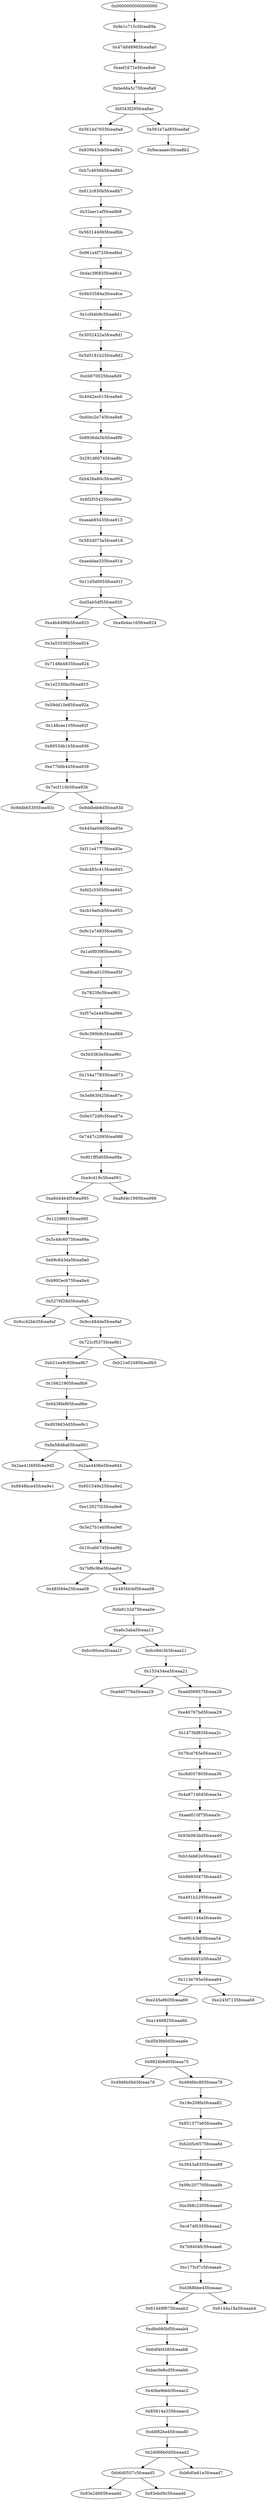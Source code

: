 strict digraph "" {
	graph [bb="0,0,737.58,8748"];
	node [label="\N"];
	"0x0000000000000000"	 [height=0.5,
		pos="371.44,8730",
		width=2.4914];
	"0x9e1c715c5fcea89a"	 [height=0.5,
		pos="371.44,8658",
		width=2.3651];
	"0x0000000000000000" -> "0x9e1c715c5fcea89a"	 [pos="e,371.44,8676.4 371.44,8711.8 371.44,8704.1 371.44,8695 371.44,8686.4"];
	"0x474848965fcea8a0"	 [height=0.5,
		pos="371.44,8586",
		width=2.4012];
	"0x9e1c715c5fcea89a" -> "0x474848965fcea8a0"	 [pos="e,371.44,8604.4 371.44,8639.8 371.44,8632.1 371.44,8623 371.44,8614.4"];
	"0xaef1672e5fcea8a6"	 [height=0.5,
		pos="371.44,8514",
		width=2.3109];
	"0x474848965fcea8a0" -> "0xaef1672e5fcea8a6"	 [pos="e,371.44,8532.4 371.44,8567.8 371.44,8560.1 371.44,8551 371.44,8542.4"];
	"0xbe46a5c75fcea8a9"	 [height=0.5,
		pos="371.44,8442",
		width=2.3651];
	"0xaef1672e5fcea8a6" -> "0xbe46a5c75fcea8a9"	 [pos="e,371.44,8460.4 371.44,8495.8 371.44,8488.1 371.44,8479 371.44,8470.4"];
	"0xf343f295fcea8ac"	 [height=0.5,
		pos="371.44,8370",
		width=2.1845];
	"0xbe46a5c75fcea8a9" -> "0xf343f295fcea8ac"	 [pos="e,371.44,8388.4 371.44,8423.8 371.44,8416.1 371.44,8407 371.44,8398.4"];
	"0x561bd7655fcea8ad"	 [height=0.5,
		pos="277.44,8298",
		width=2.4012];
	"0xf343f295fcea8ac" -> "0x561bd7655fcea8ad"	 [pos="e,300.31,8315.5 348.69,8352.6 336.65,8343.4 321.7,8331.9 308.6,8321.9"];
	"0x561b7ad85fcea8af"	 [height=0.5,
		pos="466.44,8298",
		width=2.347];
	"0xf343f295fcea8ac" -> "0x561b7ad85fcea8af"	 [pos="e,443.33,8315.5 394.44,8352.6 406.72,8343.3 422,8331.7 435.33,8321.6"];
	"0x839b43cb5fcea8b3"	 [height=0.5,
		pos="277.44,8226",
		width=2.4012];
	"0x561bd7655fcea8ad" -> "0x839b43cb5fcea8b3"	 [pos="e,277.44,8244.4 277.44,8279.8 277.44,8272.1 277.44,8263 277.44,8254.4"];
	"0x9acaaaec5fcea8b2"	 [height=0.5,
		pos="466.44,8226",
		width=2.3109];
	"0x561b7ad85fcea8af" -> "0x9acaaaec5fcea8b2"	 [pos="e,466.44,8244.4 466.44,8279.8 466.44,8272.1 466.44,8263 466.44,8254.4"];
	"0xb7c4656b5fcea8b5"	 [height=0.5,
		pos="277.44,8154",
		width=2.4012];
	"0x839b43cb5fcea8b3" -> "0xb7c4656b5fcea8b5"	 [pos="e,277.44,8172.4 277.44,8207.8 277.44,8200.1 277.44,8191 277.44,8182.4"];
	"0x612c830b5fcea8b7"	 [height=0.5,
		pos="277.44,8082",
		width=2.4012];
	"0xb7c4656b5fcea8b5" -> "0x612c830b5fcea8b7"	 [pos="e,277.44,8100.4 277.44,8135.8 277.44,8128.1 277.44,8119 277.44,8110.4"];
	"0x32aec1af5fcea8b8"	 [height=0.5,
		pos="277.44,8010",
		width=2.3109];
	"0x612c830b5fcea8b7" -> "0x32aec1af5fcea8b8"	 [pos="e,277.44,8028.4 277.44,8063.8 277.44,8056.1 277.44,8047 277.44,8038.4"];
	"0x563144065fcea8bb"	 [height=0.5,
		pos="277.44,7938",
		width=2.4192];
	"0x32aec1af5fcea8b8" -> "0x563144065fcea8bb"	 [pos="e,277.44,7956.4 277.44,7991.8 277.44,7984.1 277.44,7975 277.44,7966.4"];
	"0x961a4f725fcea8bd"	 [height=0.5,
		pos="277.44,7866",
		width=2.3651];
	"0x563144065fcea8bb" -> "0x961a4f725fcea8bd"	 [pos="e,277.44,7884.4 277.44,7919.8 277.44,7912.1 277.44,7903 277.44,7894.4"];
	"0xdac3f6835fcea8c4"	 [height=0.5,
		pos="277.44,7794",
		width=2.329];
	"0x961a4f725fcea8bd" -> "0xdac3f6835fcea8c4"	 [pos="e,277.44,7812.4 277.44,7847.8 277.44,7840.1 277.44,7831 277.44,7822.4"];
	"0x9b53584a5fcea8ce"	 [height=0.5,
		pos="277.44,7722",
		width=2.3651];
	"0xdac3f6835fcea8c4" -> "0x9b53584a5fcea8ce"	 [pos="e,277.44,7740.4 277.44,7775.8 277.44,7768.1 277.44,7759 277.44,7750.4"];
	"0x1cf44b9c5fcea8d1"	 [height=0.5,
		pos="277.44,7650",
		width=2.347];
	"0x9b53584a5fcea8ce" -> "0x1cf44b9c5fcea8d1"	 [pos="e,277.44,7668.4 277.44,7703.8 277.44,7696.1 277.44,7687 277.44,7678.4"];
	"0x3052422a5fcea8d1"	 [height=0.5,
		pos="277.44,7578",
		width=2.4012];
	"0x1cf44b9c5fcea8d1" -> "0x3052422a5fcea8d1"	 [pos="e,277.44,7596.4 277.44,7631.8 277.44,7624.1 277.44,7615 277.44,7606.4"];
	"0x5d5181b25fcea8d2"	 [height=0.5,
		pos="277.44,7506",
		width=2.4192];
	"0x3052422a5fcea8d1" -> "0x5d5181b25fcea8d2"	 [pos="e,277.44,7524.4 277.44,7559.8 277.44,7552.1 277.44,7543 277.44,7534.4"];
	"0xd4870025fcea8d9"	 [height=0.5,
		pos="277.44,7434",
		width=2.2929];
	"0x5d5181b25fcea8d2" -> "0xd4870025fcea8d9"	 [pos="e,277.44,7452.4 277.44,7487.8 277.44,7480.1 277.44,7471 277.44,7462.4"];
	"0x40d2ec015fcea8e6"	 [height=0.5,
		pos="277.44,7362",
		width=2.3651];
	"0xd4870025fcea8d9" -> "0x40d2ec015fcea8e6"	 [pos="e,277.44,7380.4 277.44,7415.8 277.44,7408.1 277.44,7399 277.44,7390.4"];
	"0xd0ec2e745fcea8e8"	 [height=0.5,
		pos="277.44,7290",
		width=2.3651];
	"0x40d2ec015fcea8e6" -> "0xd0ec2e745fcea8e8"	 [pos="e,277.44,7308.4 277.44,7343.8 277.44,7336.1 277.44,7327 277.44,7318.4"];
	"0x8936da5b5fcea8f9"	 [height=0.5,
		pos="277.44,7218",
		width=2.3651];
	"0xd0ec2e745fcea8e8" -> "0x8936da5b5fcea8f9"	 [pos="e,277.44,7236.4 277.44,7271.8 277.44,7264.1 277.44,7255 277.44,7246.4"];
	"0x291d60745fcea8fc"	 [height=0.5,
		pos="277.44,7146",
		width=2.3651];
	"0x8936da5b5fcea8f9" -> "0x291d60745fcea8fc"	 [pos="e,277.44,7164.4 277.44,7199.8 277.44,7192.1 277.44,7183 277.44,7174.4"];
	"0xb426a80c5fcea902"	 [height=0.5,
		pos="277.44,7074",
		width=2.3831];
	"0x291d60745fcea8fc" -> "0xb426a80c5fcea902"	 [pos="e,277.44,7092.4 277.44,7127.8 277.44,7120.1 277.44,7111 277.44,7102.4"];
	"0x8f2f35425fcea90e"	 [height=0.5,
		pos="277.44,7002",
		width=2.3109];
	"0xb426a80c5fcea902" -> "0x8f2f35425fcea90e"	 [pos="e,277.44,7020.4 277.44,7055.8 277.44,7048.1 277.44,7039 277.44,7030.4"];
	"0xaeab85435fcea913"	 [height=0.5,
		pos="277.44,6930",
		width=2.3651];
	"0x8f2f35425fcea90e" -> "0xaeab85435fcea913"	 [pos="e,277.44,6948.4 277.44,6983.8 277.44,6976.1 277.44,6967 277.44,6958.4"];
	"0x582d073a5fcea918"	 [height=0.5,
		pos="277.44,6858",
		width=2.4012];
	"0xaeab85435fcea913" -> "0x582d073a5fcea918"	 [pos="e,277.44,6876.4 277.44,6911.8 277.44,6904.1 277.44,6895 277.44,6886.4"];
	"0xaeddae335fcea91d"	 [height=0.5,
		pos="277.44,6786",
		width=2.3651];
	"0x582d073a5fcea918" -> "0xaeddae335fcea91d"	 [pos="e,277.44,6804.4 277.44,6839.8 277.44,6832.1 277.44,6823 277.44,6814.4"];
	"0x11d5d0055fcea91f"	 [height=0.5,
		pos="277.44,6714",
		width=2.3651];
	"0xaeddae335fcea91d" -> "0x11d5d0055fcea91f"	 [pos="e,277.44,6732.4 277.44,6767.8 277.44,6760.1 277.44,6751 277.44,6742.4"];
	"0xd5ab5df55fcea920"	 [height=0.5,
		pos="277.44,6642",
		width=2.3651];
	"0x11d5d0055fcea91f" -> "0xd5ab5df55fcea920"	 [pos="e,277.44,6660.4 277.44,6695.8 277.44,6688.1 277.44,6679 277.44,6670.4"];
	"0xa4b4496b5fcea923"	 [height=0.5,
		pos="182.44,6570",
		width=2.4012];
	"0xd5ab5df55fcea920" -> "0xa4b4496b5fcea923"	 [pos="e,205.56,6587.5 254.45,6624.6 242.17,6615.3 226.88,6603.7 213.56,6593.6"];
	"0xa4b4ac165fcea924"	 [height=0.5,
		pos="372.44,6570",
		width=2.3651];
	"0xd5ab5df55fcea920" -> "0xa4b4ac165fcea924"	 [pos="e,349.33,6587.5 300.44,6624.6 312.72,6615.3 328,6603.7 341.33,6593.6"];
	"0x3a5353025fcea924"	 [height=0.5,
		pos="182.44,6498",
		width=2.4012];
	"0xa4b4496b5fcea923" -> "0x3a5353025fcea924"	 [pos="e,182.44,6516.4 182.44,6551.8 182.44,6544.1 182.44,6535 182.44,6526.4"];
	"0x7148b4835fcea924"	 [height=0.5,
		pos="182.44,6426",
		width=2.4192];
	"0x3a5353025fcea924" -> "0x7148b4835fcea924"	 [pos="e,182.44,6444.4 182.44,6479.8 182.44,6472.1 182.44,6463 182.44,6454.4"];
	"0x1e2330bc5fcea925"	 [height=0.5,
		pos="182.44,6354",
		width=2.3831];
	"0x7148b4835fcea924" -> "0x1e2330bc5fcea925"	 [pos="e,182.44,6372.4 182.44,6407.8 182.44,6400.1 182.44,6391 182.44,6382.4"];
	"0x59dd10e85fcea92a"	 [height=0.5,
		pos="182.44,6282",
		width=2.3831];
	"0x1e2330bc5fcea925" -> "0x59dd10e85fcea92a"	 [pos="e,182.44,6300.4 182.44,6335.8 182.44,6328.1 182.44,6319 182.44,6310.4"];
	"0x148cee105fcea92f"	 [height=0.5,
		pos="182.44,6210",
		width=2.329];
	"0x59dd10e85fcea92a" -> "0x148cee105fcea92f"	 [pos="e,182.44,6228.4 182.44,6263.8 182.44,6256.1 182.44,6247 182.44,6238.4"];
	"0x8953db1b5fcea936"	 [height=0.5,
		pos="182.44,6138",
		width=2.4192];
	"0x148cee105fcea92f" -> "0x8953db1b5fcea936"	 [pos="e,182.44,6156.4 182.44,6191.8 182.44,6184.1 182.44,6175 182.44,6166.4"];
	"0xe77b6b445fcea938"	 [height=0.5,
		pos="182.44,6066",
		width=2.4012];
	"0x8953db1b5fcea936" -> "0xe77b6b445fcea938"	 [pos="e,182.44,6084.4 182.44,6119.8 182.44,6112.1 182.44,6103 182.44,6094.4"];
	"0x7ecf110b5fcea93b"	 [height=0.5,
		pos="182.44,5994",
		width=2.347];
	"0xe77b6b445fcea938" -> "0x7ecf110b5fcea93b"	 [pos="e,182.44,6012.4 182.44,6047.8 182.44,6040.1 182.44,6031 182.44,6022.4"];
	"0x9ddb65395fcea93c"	 [height=0.5,
		pos="86.442,5922",
		width=2.4012];
	"0x7ecf110b5fcea93b" -> "0x9ddb65395fcea93c"	 [pos="e,109.8,5939.5 159.2,5976.6 146.8,5967.3 131.35,5955.7 117.88,5945.6"];
	"0x9ddbdb6d5fcea93d"	 [height=0.5,
		pos="278.44,5922",
		width=2.4192];
	"0x7ecf110b5fcea93b" -> "0x9ddbdb6d5fcea93d"	 [pos="e,255.08,5939.5 205.68,5976.6 218.09,5967.3 233.54,5955.7 247,5945.6"];
	"0x445ae0dd5fcea93e"	 [height=0.5,
		pos="278.44,5850",
		width=2.3651];
	"0x9ddbdb6d5fcea93d" -> "0x445ae0dd5fcea93e"	 [pos="e,278.44,5868.4 278.44,5903.8 278.44,5896.1 278.44,5887 278.44,5878.4"];
	"0xf11e47775fcea93e"	 [height=0.5,
		pos="278.44,5778",
		width=2.347];
	"0x445ae0dd5fcea93e" -> "0xf11e47775fcea93e"	 [pos="e,278.44,5796.4 278.44,5831.8 278.44,5824.1 278.44,5815 278.44,5806.4"];
	"0xdc485c415fcea945"	 [height=0.5,
		pos="278.44,5706",
		width=2.3831];
	"0xf11e47775fcea93e" -> "0xdc485c415fcea945"	 [pos="e,278.44,5724.4 278.44,5759.8 278.44,5752.1 278.44,5743 278.44,5734.4"];
	"0xfd2c53055fcea945"	 [height=0.5,
		pos="278.44,5634",
		width=2.3651];
	"0xdc485c415fcea945" -> "0xfd2c53055fcea945"	 [pos="e,278.44,5652.4 278.44,5687.8 278.44,5680.1 278.44,5671 278.44,5662.4"];
	"0xcb16a0cb5fcea955"	 [height=0.5,
		pos="278.44,5562",
		width=2.3651];
	"0xfd2c53055fcea945" -> "0xcb16a0cb5fcea955"	 [pos="e,278.44,5580.4 278.44,5615.8 278.44,5608.1 278.44,5599 278.44,5590.4"];
	"0x9c1a74835fcea95b"	 [height=0.5,
		pos="278.44,5490",
		width=2.3831];
	"0xcb16a0cb5fcea955" -> "0x9c1a74835fcea95b"	 [pos="e,278.44,5508.4 278.44,5543.8 278.44,5536.1 278.44,5527 278.44,5518.4"];
	"0x1a0f039f5fcea95c"	 [height=0.5,
		pos="278.44,5418",
		width=2.3109];
	"0x9c1a74835fcea95b" -> "0x1a0f039f5fcea95c"	 [pos="e,278.44,5436.4 278.44,5471.8 278.44,5464.1 278.44,5455 278.44,5446.4"];
	"0xa68ca0105fcea95f"	 [height=0.5,
		pos="278.44,5346",
		width=2.329];
	"0x1a0f039f5fcea95c" -> "0xa68ca0105fcea95f"	 [pos="e,278.44,5364.4 278.44,5399.8 278.44,5392.1 278.44,5383 278.44,5374.4"];
	"0x78239c5fcea961"	 [height=0.5,
		pos="278.44,5274",
		width=2.1484];
	"0xa68ca0105fcea95f" -> "0x78239c5fcea961"	 [pos="e,278.44,5292.4 278.44,5327.8 278.44,5320.1 278.44,5311 278.44,5302.4"];
	"0xf57e2e445fcea966"	 [height=0.5,
		pos="278.44,5202",
		width=2.347];
	"0x78239c5fcea961" -> "0xf57e2e445fcea966"	 [pos="e,278.44,5220.4 278.44,5255.8 278.44,5248.1 278.44,5239 278.44,5230.4"];
	"0x9c390b9c5fcea968"	 [height=0.5,
		pos="278.44,5130",
		width=2.3831];
	"0xf57e2e445fcea966" -> "0x9c390b9c5fcea968"	 [pos="e,278.44,5148.4 278.44,5183.8 278.44,5176.1 278.44,5167 278.44,5158.4"];
	"0x5b5363e5fcea96c"	 [height=0.5,
		pos="278.44,5058",
		width=2.2567];
	"0x9c390b9c5fcea968" -> "0x5b5363e5fcea96c"	 [pos="e,278.44,5076.4 278.44,5111.8 278.44,5104.1 278.44,5095 278.44,5086.4"];
	"0x154a77835fcea973"	 [height=0.5,
		pos="278.44,4986",
		width=2.4012];
	"0x5b5363e5fcea96c" -> "0x154a77835fcea973"	 [pos="e,278.44,5004.4 278.44,5039.8 278.44,5032.1 278.44,5023 278.44,5014.4"];
	"0x5e863f425fcea97e"	 [height=0.5,
		pos="278.44,4914",
		width=2.347];
	"0x154a77835fcea973" -> "0x5e863f425fcea97e"	 [pos="e,278.44,4932.4 278.44,4967.8 278.44,4960.1 278.44,4951 278.44,4942.4"];
	"0x9e372d9c5fcea97e"	 [height=0.5,
		pos="278.44,4842",
		width=2.3651];
	"0x5e863f425fcea97e" -> "0x9e372d9c5fcea97e"	 [pos="e,278.44,4860.4 278.44,4895.8 278.44,4888.1 278.44,4879 278.44,4870.4"];
	"0x7447c2095fcea988"	 [height=0.5,
		pos="278.44,4770",
		width=2.4012];
	"0x9e372d9c5fcea97e" -> "0x7447c2095fcea988"	 [pos="e,278.44,4788.4 278.44,4823.8 278.44,4816.1 278.44,4807 278.44,4798.4"];
	"0x901ff5d65fcea98a"	 [height=0.5,
		pos="278.44,4698",
		width=2.3109];
	"0x7447c2095fcea988" -> "0x901ff5d65fcea98a"	 [pos="e,278.44,4716.4 278.44,4751.8 278.44,4744.1 278.44,4735 278.44,4726.4"];
	"0xe4cd19c5fcea991"	 [height=0.5,
		pos="278.44,4626",
		width=2.2567];
	"0x901ff5d65fcea98a" -> "0xe4cd19c5fcea991"	 [pos="e,278.44,4644.4 278.44,4679.8 278.44,4672.1 278.44,4663 278.44,4654.4"];
	"0xa8d44b4f5fcea995"	 [height=0.5,
		pos="184.44,4554",
		width=2.3651];
	"0xe4cd19c5fcea991" -> "0xa8d44b4f5fcea995"	 [pos="e,207.31,4571.5 255.69,4608.6 243.65,4599.4 228.7,4587.9 215.6,4577.9"];
	"0xa8d4c1995fcea996"	 [height=0.5,
		pos="373.44,4554",
		width=2.3831];
	"0xe4cd19c5fcea991" -> "0xa8d4c1995fcea996"	 [pos="e,350.33,4571.5 301.44,4608.6 313.72,4599.3 329,4587.7 342.33,4577.6"];
	"0x1229f6f15fcea995"	 [height=0.5,
		pos="184.44,4482",
		width=2.329];
	"0xa8d44b4f5fcea995" -> "0x1229f6f15fcea995"	 [pos="e,184.44,4500.4 184.44,4535.8 184.44,4528.1 184.44,4519 184.44,4510.4"];
	"0x5c48c6075fcea99a"	 [height=0.5,
		pos="184.44,4410",
		width=2.3651];
	"0x1229f6f15fcea995" -> "0x5c48c6075fcea99a"	 [pos="e,184.44,4428.4 184.44,4463.8 184.44,4456.1 184.44,4447 184.44,4438.4"];
	"0x69c843da5fcea9a0"	 [height=0.5,
		pos="184.44,4338",
		width=2.3651];
	"0x5c48c6075fcea99a" -> "0x69c843da5fcea9a0"	 [pos="e,184.44,4356.4 184.44,4391.8 184.44,4384.1 184.44,4375 184.44,4366.4"];
	"0xb992ec675fcea9a4"	 [height=0.5,
		pos="184.44,4266",
		width=2.3651];
	"0x69c843da5fcea9a0" -> "0xb992ec675fcea9a4"	 [pos="e,184.44,4284.4 184.44,4319.8 184.44,4312.1 184.44,4303 184.44,4294.4"];
	"0x5276f28d5fcea9a5"	 [height=0.5,
		pos="184.44,4194",
		width=2.3651];
	"0xb992ec675fcea9a4" -> "0x5276f28d5fcea9a5"	 [pos="e,184.44,4212.4 184.44,4247.8 184.44,4240.1 184.44,4231 184.44,4222.4"];
	"0x9cc42bb35fcea9af"	 [height=0.5,
		pos="92.442,4122",
		width=2.329];
	"0x5276f28d5fcea9a5" -> "0x9cc42bb35fcea9af"	 [pos="e,114.83,4139.5 162.17,4176.6 150.39,4167.4 135.76,4155.9 122.94,4145.9"];
	"0x9cc484de5fcea9af"	 [height=0.5,
		pos="277.44,4122",
		width=2.3109];
	"0x5276f28d5fcea9a5" -> "0x9cc484de5fcea9af"	 [pos="e,254.81,4139.5 206.96,4176.6 218.86,4167.4 233.66,4155.9 246.61,4145.9"];
	"0x722cf5375fcea9b1"	 [height=0.5,
		pos="277.44,4050",
		width=2.3651];
	"0x9cc484de5fcea9af" -> "0x722cf5375fcea9b1"	 [pos="e,277.44,4068.4 277.44,4103.8 277.44,4096.1 277.44,4087 277.44,4078.4"];
	"0xb21ea9c95fcea9b7"	 [height=0.5,
		pos="182.44,3978",
		width=2.3651];
	"0x722cf5375fcea9b1" -> "0xb21ea9c95fcea9b7"	 [pos="e,205.56,3995.5 254.45,4032.6 242.17,4023.3 226.88,4011.7 213.56,4001.6"];
	"0xb21e02495fcea9b5"	 [height=0.5,
		pos="372.44,3978",
		width=2.4012];
	"0x722cf5375fcea9b1" -> "0xb21e02495fcea9b5"	 [pos="e,349.33,3995.5 300.44,4032.6 312.72,4023.3 328,4011.7 341.33,4001.6"];
	"0x16621905fcea9b9"	 [height=0.5,
		pos="182.44,3906",
		width=2.2929];
	"0xb21ea9c95fcea9b7" -> "0x16621905fcea9b9"	 [pos="e,182.44,3924.4 182.44,3959.8 182.44,3952.1 182.44,3943 182.44,3934.4"];
	"0x6438fef65fcea9be"	 [height=0.5,
		pos="182.44,3834",
		width=2.3109];
	"0x16621905fcea9b9" -> "0x6438fef65fcea9be"	 [pos="e,182.44,3852.4 182.44,3887.8 182.44,3880.1 182.44,3871 182.44,3862.4"];
	"0xd939d3dd5fcea9c1"	 [height=0.5,
		pos="182.44,3762",
		width=2.4012];
	"0x6438fef65fcea9be" -> "0xd939d3dd5fcea9c1"	 [pos="e,182.44,3780.4 182.44,3815.8 182.44,3808.1 182.44,3799 182.44,3790.4"];
	"0x9a58d8a65fcea9d1"	 [height=0.5,
		pos="182.44,3690",
		width=2.3831];
	"0xd939d3dd5fcea9c1" -> "0x9a58d8a65fcea9d1"	 [pos="e,182.44,3708.4 182.44,3743.8 182.44,3736.1 182.44,3727 182.44,3718.4"];
	"0x2ae41f495fcea9d5"	 [height=0.5,
		pos="88.442,3618",
		width=2.347];
	"0x9a58d8a65fcea9d1" -> "0x2ae41f495fcea9d5"	 [pos="e,111.31,3635.5 159.69,3672.6 147.65,3663.4 132.7,3651.9 119.6,3641.9"];
	"0x2ae4406e5fcea9d4"	 [height=0.5,
		pos="276.44,3618",
		width=2.3651];
	"0x9a58d8a65fcea9d1" -> "0x2ae4406e5fcea9d4"	 [pos="e,253.57,3635.5 205.2,3672.6 217.23,3663.4 232.19,3651.9 245.28,3641.9"];
	"0x8648bce45fcea9e1"	 [height=0.5,
		pos="88.442,3546",
		width=2.3651];
	"0x2ae41f495fcea9d5" -> "0x8648bce45fcea9e1"	 [pos="e,88.442,3564.4 88.442,3599.8 88.442,3592.1 88.442,3583 88.442,3574.4"];
	"0x601549e25fcea9e2"	 [height=0.5,
		pos="277.44,3546",
		width=2.3831];
	"0x2ae4406e5fcea9d4" -> "0x601549e25fcea9e2"	 [pos="e,277.19,3564.4 276.69,3599.8 276.8,3592.1 276.93,3583 277.05,3574.4"];
	"0xe12627f25fcea9e8"	 [height=0.5,
		pos="277.44,3474",
		width=2.347];
	"0x601549e25fcea9e2" -> "0xe12627f25fcea9e8"	 [pos="e,277.44,3492.4 277.44,3527.8 277.44,3520.1 277.44,3511 277.44,3502.4"];
	"0x3e27b1eb5fcea9ef"	 [height=0.5,
		pos="277.44,3402",
		width=2.329];
	"0xe12627f25fcea9e8" -> "0x3e27b1eb5fcea9ef"	 [pos="e,277.44,3420.4 277.44,3455.8 277.44,3448.1 277.44,3439 277.44,3430.4"];
	"0x10ca667d5fcea9fd"	 [height=0.5,
		pos="277.44,3330",
		width=2.347];
	"0x3e27b1eb5fcea9ef" -> "0x10ca667d5fcea9fd"	 [pos="e,277.44,3348.4 277.44,3383.8 277.44,3376.1 277.44,3367 277.44,3358.4"];
	"0x7bf6c9be5fceaa04"	 [height=0.5,
		pos="277.44,3258",
		width=2.329];
	"0x10ca667d5fcea9fd" -> "0x7bf6c9be5fceaa04"	 [pos="e,277.44,3276.4 277.44,3311.8 277.44,3304.1 277.44,3295 277.44,3286.4"];
	"0x485f49e25fceaa08"	 [height=0.5,
		pos="184.44,3186",
		width=2.347];
	"0x7bf6c9be5fceaa04" -> "0x485f49e25fceaa08"	 [pos="e,207.07,3203.5 254.93,3240.6 243.02,3231.4 228.23,3219.9 215.27,3209.9"];
	"0x485fdcbf5fceaa08"	 [height=0.5,
		pos="370.44,3186",
		width=2.3109];
	"0x7bf6c9be5fceaa04" -> "0x485fdcbf5fceaa08"	 [pos="e,347.81,3203.5 299.96,3240.6 311.86,3231.4 326.66,3219.9 339.61,3209.9"];
	"0xfa9132d75fceaa0e"	 [height=0.5,
		pos="370.44,3114",
		width=2.329];
	"0x485fdcbf5fceaa08" -> "0xfa9132d75fceaa0e"	 [pos="e,370.44,3132.4 370.44,3167.8 370.44,3160.1 370.44,3151 370.44,3142.4"];
	"0xa6c3aba5fceaa13"	 [height=0.5,
		pos="370.44,3042",
		width=2.2206];
	"0xfa9132d75fceaa0e" -> "0xa6c3aba5fceaa13"	 [pos="e,370.44,3060.4 370.44,3095.8 370.44,3088.1 370.44,3079 370.44,3070.4"];
	"0xfcc90cea5fceaa1f"	 [height=0.5,
		pos="279.44,2970",
		width=2.2567];
	"0xa6c3aba5fceaa13" -> "0xfcc90cea5fceaa1f"	 [pos="e,301.58,2987.5 348.41,3024.6 336.76,3015.4 322.29,3003.9 309.61,2993.9"];
	"0xfcc9dc3b5fceaa21"	 [height=0.5,
		pos="461.44,2970",
		width=2.3109];
	"0xa6c3aba5fceaa13" -> "0xfcc9dc3b5fceaa21"	 [pos="e,439.3,2987.5 392.47,3024.6 404.12,3015.4 418.6,3003.9 431.28,2993.9"];
	"0x153434ea5fceaa21"	 [height=0.5,
		pos="461.44,2898",
		width=2.3651];
	"0xfcc9dc3b5fceaa21" -> "0x153434ea5fceaa21"	 [pos="e,461.44,2916.4 461.44,2951.8 461.44,2944.1 461.44,2935 461.44,2926.4"];
	"0xadd0779a5fceaa29"	 [height=0.5,
		pos="367.44,2826",
		width=2.3651];
	"0x153434ea5fceaa21" -> "0xadd0779a5fceaa29"	 [pos="e,390.31,2843.5 438.69,2880.6 426.65,2871.4 411.7,2859.9 398.6,2849.9"];
	"0xadd069575fceaa28"	 [height=0.5,
		pos="556.44,2826",
		width=2.3831];
	"0x153434ea5fceaa21" -> "0xadd069575fceaa28"	 [pos="e,533.33,2843.5 484.44,2880.6 496.72,2871.3 512,2859.7 525.33,2849.6"];
	"0xe46767bd5fceaa29"	 [height=0.5,
		pos="556.44,2754",
		width=2.3831];
	"0xadd069575fceaa28" -> "0xe46767bd5fceaa29"	 [pos="e,556.44,2772.4 556.44,2807.8 556.44,2800.1 556.44,2791 556.44,2782.4"];
	"0x1473bf835fceaa2c"	 [height=0.5,
		pos="556.44,2682",
		width=2.347];
	"0xe46767bd5fceaa29" -> "0x1473bf835fceaa2c"	 [pos="e,556.44,2700.4 556.44,2735.8 556.44,2728.1 556.44,2719 556.44,2710.4"];
	"0x79cd765e5fceaa33"	 [height=0.5,
		pos="556.44,2610",
		width=2.3651];
	"0x1473bf835fceaa2c" -> "0x79cd765e5fceaa33"	 [pos="e,556.44,2628.4 556.44,2663.8 556.44,2656.1 556.44,2647 556.44,2638.4"];
	"0xc6d057805fceaa36"	 [height=0.5,
		pos="556.44,2538",
		width=2.3831];
	"0x79cd765e5fceaa33" -> "0xc6d057805fceaa36"	 [pos="e,556.44,2556.4 556.44,2591.8 556.44,2584.1 556.44,2575 556.44,2566.4"];
	"0x4a8714645fceaa3a"	 [height=0.5,
		pos="556.44,2466",
		width=2.3651];
	"0xc6d057805fceaa36" -> "0x4a8714645fceaa3a"	 [pos="e,556.44,2484.4 556.44,2519.8 556.44,2512.1 556.44,2503 556.44,2494.4"];
	"0xaad010f75fceaa3c"	 [height=0.5,
		pos="556.44,2394",
		width=2.3109];
	"0x4a8714645fceaa3a" -> "0xaad010f75fceaa3c"	 [pos="e,556.44,2412.4 556.44,2447.8 556.44,2440.1 556.44,2431 556.44,2422.4"];
	"0x93b063bd5fceaa40"	 [height=0.5,
		pos="556.44,2322",
		width=2.4012];
	"0xaad010f75fceaa3c" -> "0x93b063bd5fceaa40"	 [pos="e,556.44,2340.4 556.44,2375.8 556.44,2368.1 556.44,2359 556.44,2350.4"];
	"0xb1deb62e5fceaa43"	 [height=0.5,
		pos="556.44,2250",
		width=2.3651];
	"0x93b063bd5fceaa40" -> "0xb1deb62e5fceaa43"	 [pos="e,556.44,2268.4 556.44,2303.8 556.44,2296.1 556.44,2287 556.44,2278.4"];
	"0xb9d930475fceaa45"	 [height=0.5,
		pos="556.44,2178",
		width=2.4012];
	"0xb1deb62e5fceaa43" -> "0xb9d930475fceaa45"	 [pos="e,556.44,2196.4 556.44,2231.8 556.44,2224.1 556.44,2215 556.44,2206.4"];
	"0xa491b2295fceaa49"	 [height=0.5,
		pos="556.44,2106",
		width=2.3831];
	"0xb9d930475fceaa45" -> "0xa491b2295fceaa49"	 [pos="e,556.44,2124.4 556.44,2159.8 556.44,2152.1 556.44,2143 556.44,2134.4"];
	"0xe601144a5fceaa4e"	 [height=0.5,
		pos="556.44,2034",
		width=2.3651];
	"0xa491b2295fceaa49" -> "0xe601144a5fceaa4e"	 [pos="e,556.44,2052.4 556.44,2087.8 556.44,2080.1 556.44,2071 556.44,2062.4"];
	"0xe9fc43b05fceaa54"	 [height=0.5,
		pos="556.44,1962",
		width=2.329];
	"0xe601144a5fceaa4e" -> "0xe9fc43b05fceaa54"	 [pos="e,556.44,1980.4 556.44,2015.8 556.44,2008.1 556.44,1999 556.44,1990.4"];
	"0xd0c6b91b5fceaa5f"	 [height=0.5,
		pos="556.44,1890",
		width=2.347];
	"0xe9fc43b05fceaa54" -> "0xd0c6b91b5fceaa5f"	 [pos="e,556.44,1908.4 556.44,1943.8 556.44,1936.1 556.44,1927 556.44,1918.4"];
	"0x113e795e5fceaa64"	 [height=0.5,
		pos="556.44,1818",
		width=2.3651];
	"0xd0c6b91b5fceaa5f" -> "0x113e795e5fceaa64"	 [pos="e,556.44,1836.4 556.44,1871.8 556.44,1864.1 556.44,1855 556.44,1846.4"];
	"0xe245ef605fceaa69"	 [height=0.5,
		pos="463.44,1746",
		width=2.329];
	"0x113e795e5fceaa64" -> "0xe245ef605fceaa69"	 [pos="e,486.07,1763.5 533.93,1800.6 522.02,1791.4 507.23,1779.9 494.27,1769.9"];
	"0xe245f7135fceaa69"	 [height=0.5,
		pos="649.44,1746",
		width=2.347];
	"0x113e795e5fceaa64" -> "0xe245f7135fceaa69"	 [pos="e,626.81,1763.5 578.96,1800.6 590.86,1791.4 605.66,1779.9 618.61,1769.9"];
	"0xa1446825fceaa6b"	 [height=0.5,
		pos="463.44,1674",
		width=2.2567];
	"0xe245ef605fceaa69" -> "0xa1446825fceaa6b"	 [pos="e,463.44,1692.4 463.44,1727.8 463.44,1720.1 463.44,1711 463.44,1702.4"];
	"0xd5b3fd0d5fceaa6e"	 [height=0.5,
		pos="463.44,1602",
		width=2.347];
	"0xa1446825fceaa6b" -> "0xd5b3fd0d5fceaa6e"	 [pos="e,463.44,1620.4 463.44,1655.8 463.44,1648.1 463.44,1639 463.44,1630.4"];
	"0x8824b6d05fceaa75"	 [height=0.5,
		pos="463.44,1530",
		width=2.4012];
	"0xd5b3fd0d5fceaa6e" -> "0x8824b6d05fceaa75"	 [pos="e,463.44,1548.4 463.44,1583.8 463.44,1576.1 463.44,1567 463.44,1558.4"];
	"0x49d6b0bb5fceaa78"	 [height=0.5,
		pos="368.44,1458",
		width=2.4012];
	"0x8824b6d05fceaa75" -> "0x49d6b0bb5fceaa78"	 [pos="e,391.56,1475.5 440.45,1512.6 428.17,1503.3 412.88,1491.7 399.56,1481.6"];
	"0x49d6bc805fceaa78"	 [height=0.5,
		pos="558.44,1458",
		width=2.3831];
	"0x8824b6d05fceaa75" -> "0x49d6bc805fceaa78"	 [pos="e,535.33,1475.5 486.44,1512.6 498.72,1503.3 514,1491.7 527.33,1481.6"];
	"0x18e208fa5fceaa82"	 [height=0.5,
		pos="558.44,1386",
		width=2.329];
	"0x49d6bc805fceaa78" -> "0x18e208fa5fceaa82"	 [pos="e,558.44,1404.4 558.44,1439.8 558.44,1432.1 558.44,1423 558.44,1414.4"];
	"0x851377e65fceaa8a"	 [height=0.5,
		pos="558.44,1314",
		width=2.3651];
	"0x18e208fa5fceaa82" -> "0x851377e65fceaa8a"	 [pos="e,558.44,1332.4 558.44,1367.8 558.44,1360.1 558.44,1351 558.44,1342.4"];
	"0xb2d5c6575fceaa8d"	 [height=0.5,
		pos="558.44,1242",
		width=2.3831];
	"0x851377e65fceaa8a" -> "0xb2d5c6575fceaa8d"	 [pos="e,558.44,1260.4 558.44,1295.8 558.44,1288.1 558.44,1279 558.44,1270.4"];
	"0x3943a8335fceaa98"	 [height=0.5,
		pos="558.44,1170",
		width=2.3831];
	"0xb2d5c6575fceaa8d" -> "0x3943a8335fceaa98"	 [pos="e,558.44,1188.4 558.44,1223.8 558.44,1216.1 558.44,1207 558.44,1198.4"];
	"0x99c207705fceaa9b"	 [height=0.5,
		pos="558.44,1098",
		width=2.3831];
	"0x3943a8335fceaa98" -> "0x99c207705fceaa9b"	 [pos="e,558.44,1116.4 558.44,1151.8 558.44,1144.1 558.44,1135 558.44,1126.4"];
	"0xe368c2205fceaaa0"	 [height=0.5,
		pos="558.44,1026",
		width=2.3651];
	"0x99c207705fceaa9b" -> "0xe368c2205fceaaa0"	 [pos="e,558.44,1044.4 558.44,1079.8 558.44,1072.1 558.44,1063 558.44,1054.4"];
	"0xc474f0355fceaaa2"	 [height=0.5,
		pos="558.44,954",
		width=2.329];
	"0xe368c2205fceaaa0" -> "0xc474f0355fceaaa2"	 [pos="e,558.44,972.41 558.44,1007.8 558.44,1000.1 558.44,990.97 558.44,982.42"];
	"0x7b9404fc5fceaaa6"	 [height=0.5,
		pos="558.44,882",
		width=2.329];
	"0xc474f0355fceaaa2" -> "0x7b9404fc5fceaaa6"	 [pos="e,558.44,900.41 558.44,935.83 558.44,928.13 558.44,918.97 558.44,910.42"];
	"0xc175cf7c5fceaaab"	 [height=0.5,
		pos="558.44,810",
		width=2.3109];
	"0x7b9404fc5fceaaa6" -> "0xc175cf7c5fceaaab"	 [pos="e,558.44,828.41 558.44,863.83 558.44,856.13 558.44,846.97 558.44,838.42"];
	"0xd368bbe45fceaaac"	 [height=0.5,
		pos="558.44,738",
		width=2.3651];
	"0xc175cf7c5fceaaab" -> "0xd368bbe45fceaaac"	 [pos="e,558.44,756.41 558.44,791.83 558.44,784.13 558.44,774.97 558.44,766.42"];
	"0x61449f975fceaab2"	 [height=0.5,
		pos="464.44,666",
		width=2.3651];
	"0xd368bbe45fceaaac" -> "0x61449f975fceaab2"	 [pos="e,487.31,683.52 535.69,720.57 523.65,711.35 508.7,699.9 495.6,689.87"];
	"0x6144a18a5fceaab4"	 [height=0.5,
		pos="652.44,666",
		width=2.3651];
	"0xd368bbe45fceaaac" -> "0x6144a18a5fceaab4"	 [pos="e,629.57,683.52 581.2,720.57 593.23,711.35 608.19,699.9 621.28,689.87"];
	"0xd8e980bf5fceaab4"	 [height=0.5,
		pos="464.44,594",
		width=2.347];
	"0x61449f975fceaab2" -> "0xd8e980bf5fceaab4"	 [pos="e,464.44,612.41 464.44,647.83 464.44,640.13 464.44,630.97 464.44,622.42"];
	"0x6df4f4585fceaab8"	 [height=0.5,
		pos="464.44,522",
		width=2.3109];
	"0xd8e980bf5fceaab4" -> "0x6df4f4585fceaab8"	 [pos="e,464.44,540.41 464.44,575.83 464.44,568.13 464.44,558.97 464.44,550.42"];
	"0xbac0e8cd5fceaabb"	 [height=0.5,
		pos="464.44,450",
		width=2.347];
	"0x6df4f4585fceaab8" -> "0xbac0e8cd5fceaabb"	 [pos="e,464.44,468.41 464.44,503.83 464.44,496.13 464.44,486.97 464.44,478.42"];
	"0x40be9deb5fceaac2"	 [height=0.5,
		pos="464.44,378",
		width=2.3651];
	"0xbac0e8cd5fceaabb" -> "0x40be9deb5fceaac2"	 [pos="e,464.44,396.41 464.44,431.83 464.44,424.13 464.44,414.97 464.44,406.42"];
	"0x85814a335fceaacd"	 [height=0.5,
		pos="464.44,306",
		width=2.3651];
	"0x40be9deb5fceaac2" -> "0x85814a335fceaacd"	 [pos="e,464.44,324.41 464.44,359.83 464.44,352.13 464.44,342.97 464.44,334.42"];
	"0xddf82ba45fceaad0"	 [height=0.5,
		pos="464.44,234",
		width=2.347];
	"0x85814a335fceaacd" -> "0xddf82ba45fceaad0"	 [pos="e,464.44,252.41 464.44,287.83 464.44,280.13 464.44,270.97 464.44,262.42"];
	"0x2d066b0d5fceaad2"	 [height=0.5,
		pos="464.44,162",
		width=2.4012];
	"0xddf82ba45fceaad0" -> "0x2d066b0d5fceaad2"	 [pos="e,464.44,180.41 464.44,215.83 464.44,208.13 464.44,198.97 464.44,190.42"];
	"0xb6d0557c5fceaad5"	 [height=0.5,
		pos="370.44,90",
		width=2.3831];
	"0x2d066b0d5fceaad2" -> "0xb6d0557c5fceaad5"	 [pos="e,393.31,107.52 441.69,144.57 429.65,135.35 414.7,123.9 401.6,113.87"];
	"0xb6d0a61e5fceaad7"	 [height=0.5,
		pos="559.44,90",
		width=2.3651];
	"0x2d066b0d5fceaad2" -> "0xb6d0a61e5fceaad7"	 [pos="e,536.33,107.52 487.44,144.57 499.72,135.27 515,123.68 528.33,113.58"];
	"0x83e2d665fceaadd"	 [height=0.5,
		pos="280.44,18",
		width=2.2567];
	"0xb6d0557c5fceaad5" -> "0x83e2d665fceaadd"	 [pos="e,302.34,35.518 348.66,72.571 337.13,63.353 322.82,51.898 310.28,41.867"];
	"0x83ebd9c5fceaadd"	 [height=0.5,
		pos="460.44,18",
		width=2.2567];
	"0xb6d0557c5fceaad5" -> "0x83ebd9c5fceaadd"	 [pos="e,438.54,35.518 392.23,72.571 403.75,63.353 418.07,51.898 430.61,41.867"];
}
